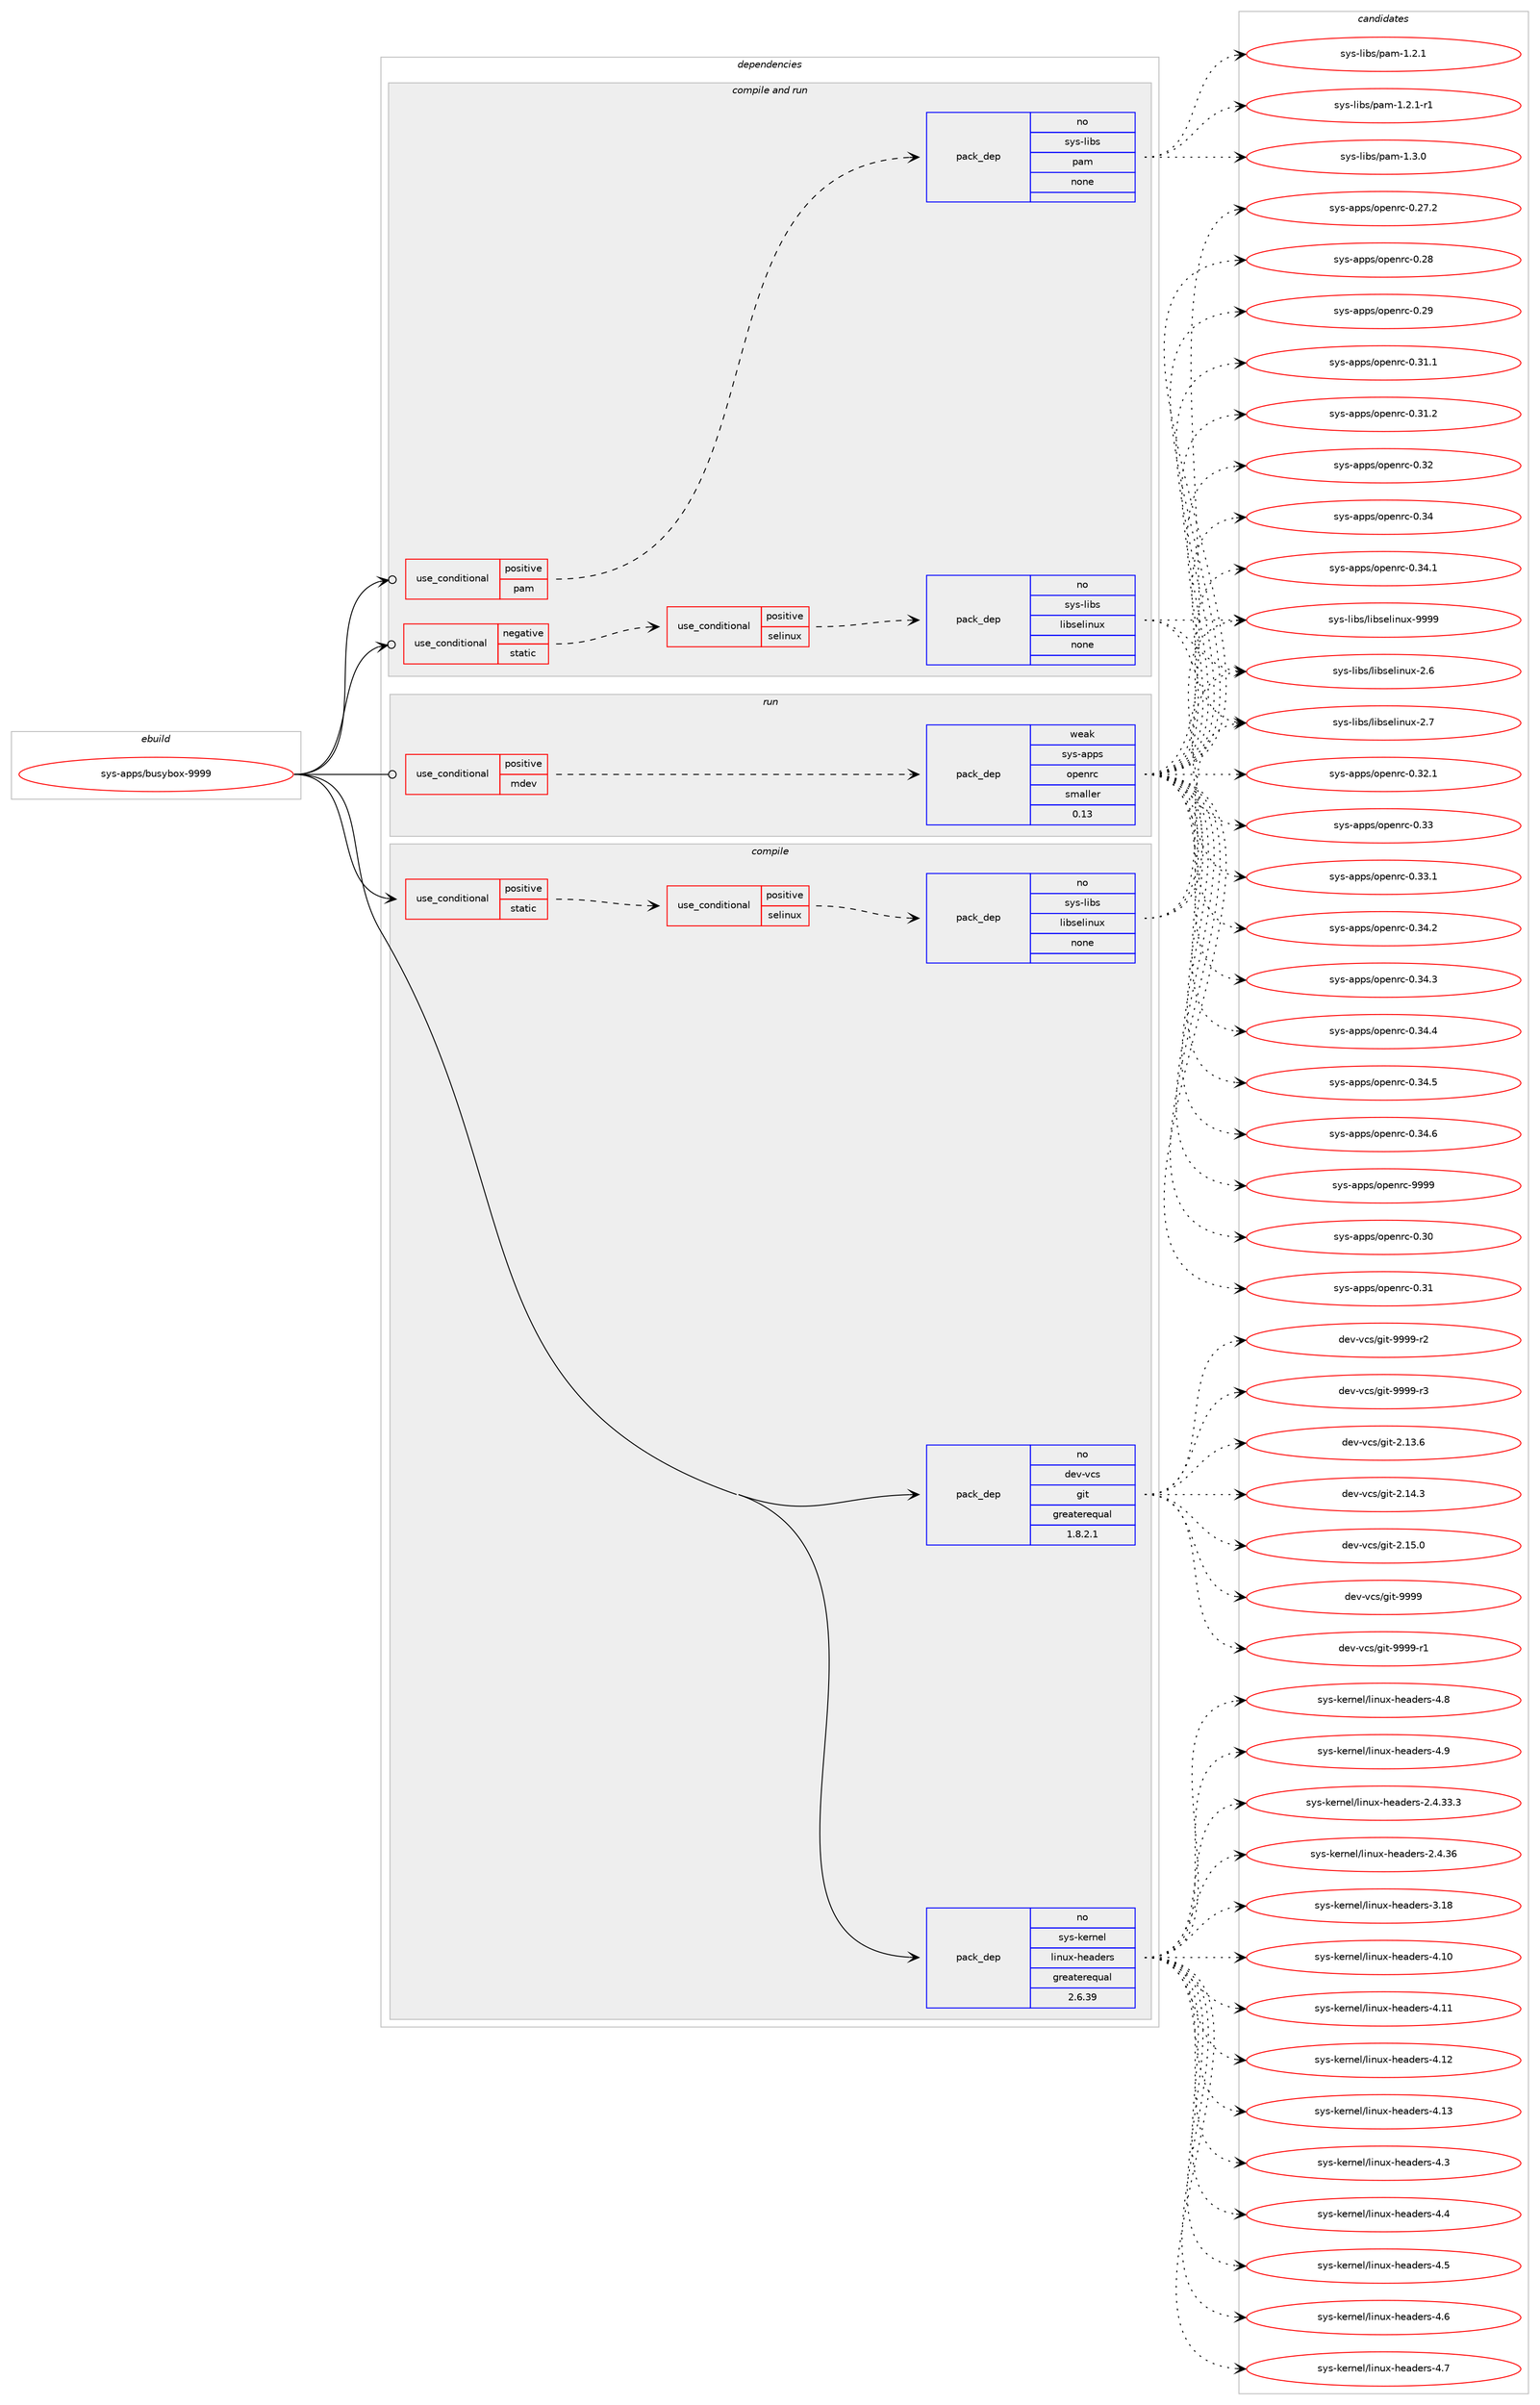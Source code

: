digraph prolog {

# *************
# Graph options
# *************

newrank=true;
concentrate=true;
compound=true;
graph [rankdir=LR,fontname=Helvetica,fontsize=10,ranksep=1.5];#, ranksep=2.5, nodesep=0.2];
edge  [arrowhead=vee];
node  [fontname=Helvetica,fontsize=10];

# **********
# The ebuild
# **********

subgraph cluster_leftcol {
color=gray;
rank=same;
label=<<i>ebuild</i>>;
id [label="sys-apps/busybox-9999", color=red, width=4, href="../sys-apps/busybox-9999.svg"];
}

# ****************
# The dependencies
# ****************

subgraph cluster_midcol {
color=gray;
label=<<i>dependencies</i>>;
subgraph cluster_compile {
fillcolor="#eeeeee";
style=filled;
label=<<i>compile</i>>;
subgraph cond112512 {
dependency467880 [label=<<TABLE BORDER="0" CELLBORDER="1" CELLSPACING="0" CELLPADDING="4"><TR><TD ROWSPAN="3" CELLPADDING="10">use_conditional</TD></TR><TR><TD>positive</TD></TR><TR><TD>static</TD></TR></TABLE>>, shape=none, color=red];
subgraph cond112513 {
dependency467881 [label=<<TABLE BORDER="0" CELLBORDER="1" CELLSPACING="0" CELLPADDING="4"><TR><TD ROWSPAN="3" CELLPADDING="10">use_conditional</TD></TR><TR><TD>positive</TD></TR><TR><TD>selinux</TD></TR></TABLE>>, shape=none, color=red];
subgraph pack347304 {
dependency467882 [label=<<TABLE BORDER="0" CELLBORDER="1" CELLSPACING="0" CELLPADDING="4" WIDTH="220"><TR><TD ROWSPAN="6" CELLPADDING="30">pack_dep</TD></TR><TR><TD WIDTH="110">no</TD></TR><TR><TD>sys-libs</TD></TR><TR><TD>libselinux</TD></TR><TR><TD>none</TD></TR><TR><TD></TD></TR></TABLE>>, shape=none, color=blue];
}
dependency467881:e -> dependency467882:w [weight=20,style="dashed",arrowhead="vee"];
}
dependency467880:e -> dependency467881:w [weight=20,style="dashed",arrowhead="vee"];
}
id:e -> dependency467880:w [weight=20,style="solid",arrowhead="vee"];
subgraph pack347305 {
dependency467883 [label=<<TABLE BORDER="0" CELLBORDER="1" CELLSPACING="0" CELLPADDING="4" WIDTH="220"><TR><TD ROWSPAN="6" CELLPADDING="30">pack_dep</TD></TR><TR><TD WIDTH="110">no</TD></TR><TR><TD>dev-vcs</TD></TR><TR><TD>git</TD></TR><TR><TD>greaterequal</TD></TR><TR><TD>1.8.2.1</TD></TR></TABLE>>, shape=none, color=blue];
}
id:e -> dependency467883:w [weight=20,style="solid",arrowhead="vee"];
subgraph pack347306 {
dependency467884 [label=<<TABLE BORDER="0" CELLBORDER="1" CELLSPACING="0" CELLPADDING="4" WIDTH="220"><TR><TD ROWSPAN="6" CELLPADDING="30">pack_dep</TD></TR><TR><TD WIDTH="110">no</TD></TR><TR><TD>sys-kernel</TD></TR><TR><TD>linux-headers</TD></TR><TR><TD>greaterequal</TD></TR><TR><TD>2.6.39</TD></TR></TABLE>>, shape=none, color=blue];
}
id:e -> dependency467884:w [weight=20,style="solid",arrowhead="vee"];
}
subgraph cluster_compileandrun {
fillcolor="#eeeeee";
style=filled;
label=<<i>compile and run</i>>;
subgraph cond112514 {
dependency467885 [label=<<TABLE BORDER="0" CELLBORDER="1" CELLSPACING="0" CELLPADDING="4"><TR><TD ROWSPAN="3" CELLPADDING="10">use_conditional</TD></TR><TR><TD>negative</TD></TR><TR><TD>static</TD></TR></TABLE>>, shape=none, color=red];
subgraph cond112515 {
dependency467886 [label=<<TABLE BORDER="0" CELLBORDER="1" CELLSPACING="0" CELLPADDING="4"><TR><TD ROWSPAN="3" CELLPADDING="10">use_conditional</TD></TR><TR><TD>positive</TD></TR><TR><TD>selinux</TD></TR></TABLE>>, shape=none, color=red];
subgraph pack347307 {
dependency467887 [label=<<TABLE BORDER="0" CELLBORDER="1" CELLSPACING="0" CELLPADDING="4" WIDTH="220"><TR><TD ROWSPAN="6" CELLPADDING="30">pack_dep</TD></TR><TR><TD WIDTH="110">no</TD></TR><TR><TD>sys-libs</TD></TR><TR><TD>libselinux</TD></TR><TR><TD>none</TD></TR><TR><TD></TD></TR></TABLE>>, shape=none, color=blue];
}
dependency467886:e -> dependency467887:w [weight=20,style="dashed",arrowhead="vee"];
}
dependency467885:e -> dependency467886:w [weight=20,style="dashed",arrowhead="vee"];
}
id:e -> dependency467885:w [weight=20,style="solid",arrowhead="odotvee"];
subgraph cond112516 {
dependency467888 [label=<<TABLE BORDER="0" CELLBORDER="1" CELLSPACING="0" CELLPADDING="4"><TR><TD ROWSPAN="3" CELLPADDING="10">use_conditional</TD></TR><TR><TD>positive</TD></TR><TR><TD>pam</TD></TR></TABLE>>, shape=none, color=red];
subgraph pack347308 {
dependency467889 [label=<<TABLE BORDER="0" CELLBORDER="1" CELLSPACING="0" CELLPADDING="4" WIDTH="220"><TR><TD ROWSPAN="6" CELLPADDING="30">pack_dep</TD></TR><TR><TD WIDTH="110">no</TD></TR><TR><TD>sys-libs</TD></TR><TR><TD>pam</TD></TR><TR><TD>none</TD></TR><TR><TD></TD></TR></TABLE>>, shape=none, color=blue];
}
dependency467888:e -> dependency467889:w [weight=20,style="dashed",arrowhead="vee"];
}
id:e -> dependency467888:w [weight=20,style="solid",arrowhead="odotvee"];
}
subgraph cluster_run {
fillcolor="#eeeeee";
style=filled;
label=<<i>run</i>>;
subgraph cond112517 {
dependency467890 [label=<<TABLE BORDER="0" CELLBORDER="1" CELLSPACING="0" CELLPADDING="4"><TR><TD ROWSPAN="3" CELLPADDING="10">use_conditional</TD></TR><TR><TD>positive</TD></TR><TR><TD>mdev</TD></TR></TABLE>>, shape=none, color=red];
subgraph pack347309 {
dependency467891 [label=<<TABLE BORDER="0" CELLBORDER="1" CELLSPACING="0" CELLPADDING="4" WIDTH="220"><TR><TD ROWSPAN="6" CELLPADDING="30">pack_dep</TD></TR><TR><TD WIDTH="110">weak</TD></TR><TR><TD>sys-apps</TD></TR><TR><TD>openrc</TD></TR><TR><TD>smaller</TD></TR><TR><TD>0.13</TD></TR></TABLE>>, shape=none, color=blue];
}
dependency467890:e -> dependency467891:w [weight=20,style="dashed",arrowhead="vee"];
}
id:e -> dependency467890:w [weight=20,style="solid",arrowhead="odot"];
}
}

# **************
# The candidates
# **************

subgraph cluster_choices {
rank=same;
color=gray;
label=<<i>candidates</i>>;

subgraph choice347304 {
color=black;
nodesep=1;
choice1151211154510810598115471081059811510110810511011712045504654 [label="sys-libs/libselinux-2.6", color=red, width=4,href="../sys-libs/libselinux-2.6.svg"];
choice1151211154510810598115471081059811510110810511011712045504655 [label="sys-libs/libselinux-2.7", color=red, width=4,href="../sys-libs/libselinux-2.7.svg"];
choice115121115451081059811547108105981151011081051101171204557575757 [label="sys-libs/libselinux-9999", color=red, width=4,href="../sys-libs/libselinux-9999.svg"];
dependency467882:e -> choice1151211154510810598115471081059811510110810511011712045504654:w [style=dotted,weight="100"];
dependency467882:e -> choice1151211154510810598115471081059811510110810511011712045504655:w [style=dotted,weight="100"];
dependency467882:e -> choice115121115451081059811547108105981151011081051101171204557575757:w [style=dotted,weight="100"];
}
subgraph choice347305 {
color=black;
nodesep=1;
choice10010111845118991154710310511645504649514654 [label="dev-vcs/git-2.13.6", color=red, width=4,href="../dev-vcs/git-2.13.6.svg"];
choice10010111845118991154710310511645504649524651 [label="dev-vcs/git-2.14.3", color=red, width=4,href="../dev-vcs/git-2.14.3.svg"];
choice10010111845118991154710310511645504649534648 [label="dev-vcs/git-2.15.0", color=red, width=4,href="../dev-vcs/git-2.15.0.svg"];
choice1001011184511899115471031051164557575757 [label="dev-vcs/git-9999", color=red, width=4,href="../dev-vcs/git-9999.svg"];
choice10010111845118991154710310511645575757574511449 [label="dev-vcs/git-9999-r1", color=red, width=4,href="../dev-vcs/git-9999-r1.svg"];
choice10010111845118991154710310511645575757574511450 [label="dev-vcs/git-9999-r2", color=red, width=4,href="../dev-vcs/git-9999-r2.svg"];
choice10010111845118991154710310511645575757574511451 [label="dev-vcs/git-9999-r3", color=red, width=4,href="../dev-vcs/git-9999-r3.svg"];
dependency467883:e -> choice10010111845118991154710310511645504649514654:w [style=dotted,weight="100"];
dependency467883:e -> choice10010111845118991154710310511645504649524651:w [style=dotted,weight="100"];
dependency467883:e -> choice10010111845118991154710310511645504649534648:w [style=dotted,weight="100"];
dependency467883:e -> choice1001011184511899115471031051164557575757:w [style=dotted,weight="100"];
dependency467883:e -> choice10010111845118991154710310511645575757574511449:w [style=dotted,weight="100"];
dependency467883:e -> choice10010111845118991154710310511645575757574511450:w [style=dotted,weight="100"];
dependency467883:e -> choice10010111845118991154710310511645575757574511451:w [style=dotted,weight="100"];
}
subgraph choice347306 {
color=black;
nodesep=1;
choice11512111545107101114110101108471081051101171204510410197100101114115455046524651514651 [label="sys-kernel/linux-headers-2.4.33.3", color=red, width=4,href="../sys-kernel/linux-headers-2.4.33.3.svg"];
choice1151211154510710111411010110847108105110117120451041019710010111411545504652465154 [label="sys-kernel/linux-headers-2.4.36", color=red, width=4,href="../sys-kernel/linux-headers-2.4.36.svg"];
choice115121115451071011141101011084710810511011712045104101971001011141154551464956 [label="sys-kernel/linux-headers-3.18", color=red, width=4,href="../sys-kernel/linux-headers-3.18.svg"];
choice115121115451071011141101011084710810511011712045104101971001011141154552464948 [label="sys-kernel/linux-headers-4.10", color=red, width=4,href="../sys-kernel/linux-headers-4.10.svg"];
choice115121115451071011141101011084710810511011712045104101971001011141154552464949 [label="sys-kernel/linux-headers-4.11", color=red, width=4,href="../sys-kernel/linux-headers-4.11.svg"];
choice115121115451071011141101011084710810511011712045104101971001011141154552464950 [label="sys-kernel/linux-headers-4.12", color=red, width=4,href="../sys-kernel/linux-headers-4.12.svg"];
choice115121115451071011141101011084710810511011712045104101971001011141154552464951 [label="sys-kernel/linux-headers-4.13", color=red, width=4,href="../sys-kernel/linux-headers-4.13.svg"];
choice1151211154510710111411010110847108105110117120451041019710010111411545524651 [label="sys-kernel/linux-headers-4.3", color=red, width=4,href="../sys-kernel/linux-headers-4.3.svg"];
choice1151211154510710111411010110847108105110117120451041019710010111411545524652 [label="sys-kernel/linux-headers-4.4", color=red, width=4,href="../sys-kernel/linux-headers-4.4.svg"];
choice1151211154510710111411010110847108105110117120451041019710010111411545524653 [label="sys-kernel/linux-headers-4.5", color=red, width=4,href="../sys-kernel/linux-headers-4.5.svg"];
choice1151211154510710111411010110847108105110117120451041019710010111411545524654 [label="sys-kernel/linux-headers-4.6", color=red, width=4,href="../sys-kernel/linux-headers-4.6.svg"];
choice1151211154510710111411010110847108105110117120451041019710010111411545524655 [label="sys-kernel/linux-headers-4.7", color=red, width=4,href="../sys-kernel/linux-headers-4.7.svg"];
choice1151211154510710111411010110847108105110117120451041019710010111411545524656 [label="sys-kernel/linux-headers-4.8", color=red, width=4,href="../sys-kernel/linux-headers-4.8.svg"];
choice1151211154510710111411010110847108105110117120451041019710010111411545524657 [label="sys-kernel/linux-headers-4.9", color=red, width=4,href="../sys-kernel/linux-headers-4.9.svg"];
dependency467884:e -> choice11512111545107101114110101108471081051101171204510410197100101114115455046524651514651:w [style=dotted,weight="100"];
dependency467884:e -> choice1151211154510710111411010110847108105110117120451041019710010111411545504652465154:w [style=dotted,weight="100"];
dependency467884:e -> choice115121115451071011141101011084710810511011712045104101971001011141154551464956:w [style=dotted,weight="100"];
dependency467884:e -> choice115121115451071011141101011084710810511011712045104101971001011141154552464948:w [style=dotted,weight="100"];
dependency467884:e -> choice115121115451071011141101011084710810511011712045104101971001011141154552464949:w [style=dotted,weight="100"];
dependency467884:e -> choice115121115451071011141101011084710810511011712045104101971001011141154552464950:w [style=dotted,weight="100"];
dependency467884:e -> choice115121115451071011141101011084710810511011712045104101971001011141154552464951:w [style=dotted,weight="100"];
dependency467884:e -> choice1151211154510710111411010110847108105110117120451041019710010111411545524651:w [style=dotted,weight="100"];
dependency467884:e -> choice1151211154510710111411010110847108105110117120451041019710010111411545524652:w [style=dotted,weight="100"];
dependency467884:e -> choice1151211154510710111411010110847108105110117120451041019710010111411545524653:w [style=dotted,weight="100"];
dependency467884:e -> choice1151211154510710111411010110847108105110117120451041019710010111411545524654:w [style=dotted,weight="100"];
dependency467884:e -> choice1151211154510710111411010110847108105110117120451041019710010111411545524655:w [style=dotted,weight="100"];
dependency467884:e -> choice1151211154510710111411010110847108105110117120451041019710010111411545524656:w [style=dotted,weight="100"];
dependency467884:e -> choice1151211154510710111411010110847108105110117120451041019710010111411545524657:w [style=dotted,weight="100"];
}
subgraph choice347307 {
color=black;
nodesep=1;
choice1151211154510810598115471081059811510110810511011712045504654 [label="sys-libs/libselinux-2.6", color=red, width=4,href="../sys-libs/libselinux-2.6.svg"];
choice1151211154510810598115471081059811510110810511011712045504655 [label="sys-libs/libselinux-2.7", color=red, width=4,href="../sys-libs/libselinux-2.7.svg"];
choice115121115451081059811547108105981151011081051101171204557575757 [label="sys-libs/libselinux-9999", color=red, width=4,href="../sys-libs/libselinux-9999.svg"];
dependency467887:e -> choice1151211154510810598115471081059811510110810511011712045504654:w [style=dotted,weight="100"];
dependency467887:e -> choice1151211154510810598115471081059811510110810511011712045504655:w [style=dotted,weight="100"];
dependency467887:e -> choice115121115451081059811547108105981151011081051101171204557575757:w [style=dotted,weight="100"];
}
subgraph choice347308 {
color=black;
nodesep=1;
choice11512111545108105981154711297109454946504649 [label="sys-libs/pam-1.2.1", color=red, width=4,href="../sys-libs/pam-1.2.1.svg"];
choice115121115451081059811547112971094549465046494511449 [label="sys-libs/pam-1.2.1-r1", color=red, width=4,href="../sys-libs/pam-1.2.1-r1.svg"];
choice11512111545108105981154711297109454946514648 [label="sys-libs/pam-1.3.0", color=red, width=4,href="../sys-libs/pam-1.3.0.svg"];
dependency467889:e -> choice11512111545108105981154711297109454946504649:w [style=dotted,weight="100"];
dependency467889:e -> choice115121115451081059811547112971094549465046494511449:w [style=dotted,weight="100"];
dependency467889:e -> choice11512111545108105981154711297109454946514648:w [style=dotted,weight="100"];
}
subgraph choice347309 {
color=black;
nodesep=1;
choice1151211154597112112115471111121011101149945484650554650 [label="sys-apps/openrc-0.27.2", color=red, width=4,href="../sys-apps/openrc-0.27.2.svg"];
choice115121115459711211211547111112101110114994548465056 [label="sys-apps/openrc-0.28", color=red, width=4,href="../sys-apps/openrc-0.28.svg"];
choice115121115459711211211547111112101110114994548465057 [label="sys-apps/openrc-0.29", color=red, width=4,href="../sys-apps/openrc-0.29.svg"];
choice115121115459711211211547111112101110114994548465148 [label="sys-apps/openrc-0.30", color=red, width=4,href="../sys-apps/openrc-0.30.svg"];
choice115121115459711211211547111112101110114994548465149 [label="sys-apps/openrc-0.31", color=red, width=4,href="../sys-apps/openrc-0.31.svg"];
choice1151211154597112112115471111121011101149945484651494649 [label="sys-apps/openrc-0.31.1", color=red, width=4,href="../sys-apps/openrc-0.31.1.svg"];
choice1151211154597112112115471111121011101149945484651494650 [label="sys-apps/openrc-0.31.2", color=red, width=4,href="../sys-apps/openrc-0.31.2.svg"];
choice115121115459711211211547111112101110114994548465150 [label="sys-apps/openrc-0.32", color=red, width=4,href="../sys-apps/openrc-0.32.svg"];
choice1151211154597112112115471111121011101149945484651504649 [label="sys-apps/openrc-0.32.1", color=red, width=4,href="../sys-apps/openrc-0.32.1.svg"];
choice115121115459711211211547111112101110114994548465151 [label="sys-apps/openrc-0.33", color=red, width=4,href="../sys-apps/openrc-0.33.svg"];
choice1151211154597112112115471111121011101149945484651514649 [label="sys-apps/openrc-0.33.1", color=red, width=4,href="../sys-apps/openrc-0.33.1.svg"];
choice115121115459711211211547111112101110114994548465152 [label="sys-apps/openrc-0.34", color=red, width=4,href="../sys-apps/openrc-0.34.svg"];
choice1151211154597112112115471111121011101149945484651524649 [label="sys-apps/openrc-0.34.1", color=red, width=4,href="../sys-apps/openrc-0.34.1.svg"];
choice1151211154597112112115471111121011101149945484651524650 [label="sys-apps/openrc-0.34.2", color=red, width=4,href="../sys-apps/openrc-0.34.2.svg"];
choice1151211154597112112115471111121011101149945484651524651 [label="sys-apps/openrc-0.34.3", color=red, width=4,href="../sys-apps/openrc-0.34.3.svg"];
choice1151211154597112112115471111121011101149945484651524652 [label="sys-apps/openrc-0.34.4", color=red, width=4,href="../sys-apps/openrc-0.34.4.svg"];
choice1151211154597112112115471111121011101149945484651524653 [label="sys-apps/openrc-0.34.5", color=red, width=4,href="../sys-apps/openrc-0.34.5.svg"];
choice1151211154597112112115471111121011101149945484651524654 [label="sys-apps/openrc-0.34.6", color=red, width=4,href="../sys-apps/openrc-0.34.6.svg"];
choice115121115459711211211547111112101110114994557575757 [label="sys-apps/openrc-9999", color=red, width=4,href="../sys-apps/openrc-9999.svg"];
dependency467891:e -> choice1151211154597112112115471111121011101149945484650554650:w [style=dotted,weight="100"];
dependency467891:e -> choice115121115459711211211547111112101110114994548465056:w [style=dotted,weight="100"];
dependency467891:e -> choice115121115459711211211547111112101110114994548465057:w [style=dotted,weight="100"];
dependency467891:e -> choice115121115459711211211547111112101110114994548465148:w [style=dotted,weight="100"];
dependency467891:e -> choice115121115459711211211547111112101110114994548465149:w [style=dotted,weight="100"];
dependency467891:e -> choice1151211154597112112115471111121011101149945484651494649:w [style=dotted,weight="100"];
dependency467891:e -> choice1151211154597112112115471111121011101149945484651494650:w [style=dotted,weight="100"];
dependency467891:e -> choice115121115459711211211547111112101110114994548465150:w [style=dotted,weight="100"];
dependency467891:e -> choice1151211154597112112115471111121011101149945484651504649:w [style=dotted,weight="100"];
dependency467891:e -> choice115121115459711211211547111112101110114994548465151:w [style=dotted,weight="100"];
dependency467891:e -> choice1151211154597112112115471111121011101149945484651514649:w [style=dotted,weight="100"];
dependency467891:e -> choice115121115459711211211547111112101110114994548465152:w [style=dotted,weight="100"];
dependency467891:e -> choice1151211154597112112115471111121011101149945484651524649:w [style=dotted,weight="100"];
dependency467891:e -> choice1151211154597112112115471111121011101149945484651524650:w [style=dotted,weight="100"];
dependency467891:e -> choice1151211154597112112115471111121011101149945484651524651:w [style=dotted,weight="100"];
dependency467891:e -> choice1151211154597112112115471111121011101149945484651524652:w [style=dotted,weight="100"];
dependency467891:e -> choice1151211154597112112115471111121011101149945484651524653:w [style=dotted,weight="100"];
dependency467891:e -> choice1151211154597112112115471111121011101149945484651524654:w [style=dotted,weight="100"];
dependency467891:e -> choice115121115459711211211547111112101110114994557575757:w [style=dotted,weight="100"];
}
}

}

